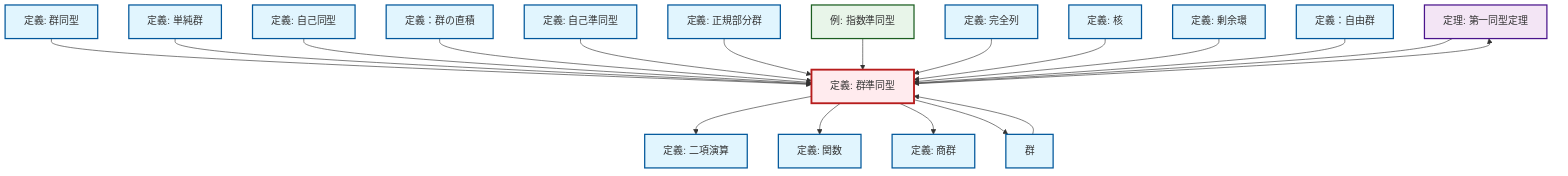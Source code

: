 graph TD
    classDef definition fill:#e1f5fe,stroke:#01579b,stroke-width:2px
    classDef theorem fill:#f3e5f5,stroke:#4a148c,stroke-width:2px
    classDef axiom fill:#fff3e0,stroke:#e65100,stroke-width:2px
    classDef example fill:#e8f5e9,stroke:#1b5e20,stroke-width:2px
    classDef current fill:#ffebee,stroke:#b71c1c,stroke-width:3px
    thm-first-isomorphism["定理: 第一同型定理"]:::theorem
    ex-exponential-homomorphism["例: 指数準同型"]:::example
    def-exact-sequence["定義: 完全列"]:::definition
    def-function["定義: 関数"]:::definition
    def-quotient-group["定義: 商群"]:::definition
    def-binary-operation["定義: 二項演算"]:::definition
    def-simple-group["定義: 単純群"]:::definition
    def-normal-subgroup["定義: 正規部分群"]:::definition
    def-quotient-ring["定義: 剰余環"]:::definition
    def-isomorphism["定義: 群同型"]:::definition
    def-kernel["定義: 核"]:::definition
    def-automorphism["定義: 自己同型"]:::definition
    def-group["群"]:::definition
    def-direct-product["定義：群の直積"]:::definition
    def-endomorphism["定義: 自己準同型"]:::definition
    def-homomorphism["定義: 群準同型"]:::definition
    def-free-group["定義：自由群"]:::definition
    def-homomorphism --> def-binary-operation
    def-homomorphism --> def-function
    def-isomorphism --> def-homomorphism
    def-group --> def-homomorphism
    def-simple-group --> def-homomorphism
    def-automorphism --> def-homomorphism
    def-homomorphism --> thm-first-isomorphism
    def-direct-product --> def-homomorphism
    def-endomorphism --> def-homomorphism
    def-normal-subgroup --> def-homomorphism
    def-homomorphism --> def-quotient-group
    ex-exponential-homomorphism --> def-homomorphism
    def-exact-sequence --> def-homomorphism
    def-homomorphism --> def-group
    def-kernel --> def-homomorphism
    def-quotient-ring --> def-homomorphism
    def-free-group --> def-homomorphism
    thm-first-isomorphism --> def-homomorphism
    class def-homomorphism current